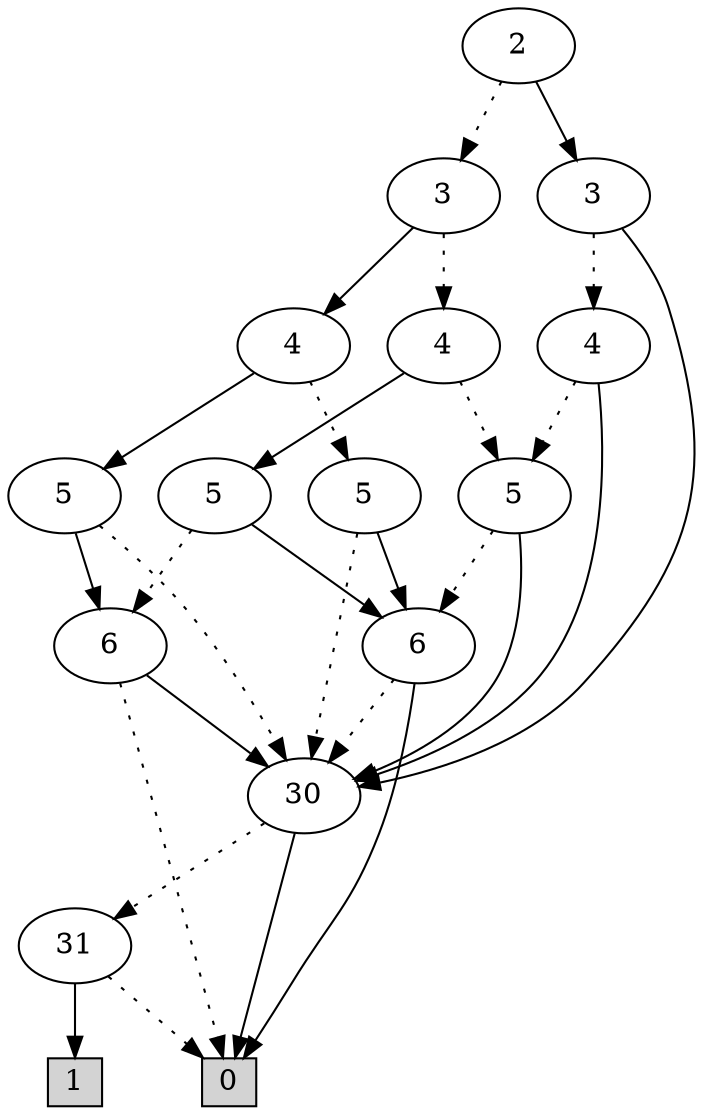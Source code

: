 digraph G {
0 [shape=box, label="0", style=filled, shape=box, height=0.3, width=0.3];
1 [shape=box, label="1", style=filled, shape=box, height=0.3, width=0.3];
46337 [label="2"];
46337 -> 46334 [style=dotted];
46337 -> 46336 [style=filled];
46334 [label="3"];
46334 -> 46330 [style=dotted];
46334 -> 46333 [style=filled];
46330 [label="4"];
46330 -> 46327 [style=dotted];
46330 -> 46329 [style=filled];
46327 [label="5"];
46327 -> 46326 [style=dotted];
46327 -> 8077 [style=filled];
46326 [label="6"];
46326 -> 8077 [style=dotted];
46326 -> 0 [style=filled];
8077 [label="30"];
8077 -> 64 [style=dotted];
8077 -> 0 [style=filled];
64 [label="31"];
64 -> 0 [style=dotted];
64 -> 1 [style=filled];
46329 [label="5"];
46329 -> 46328 [style=dotted];
46329 -> 46326 [style=filled];
46328 [label="6"];
46328 -> 0 [style=dotted];
46328 -> 8077 [style=filled];
46333 [label="4"];
46333 -> 46331 [style=dotted];
46333 -> 46332 [style=filled];
46331 [label="5"];
46331 -> 8077 [style=dotted];
46331 -> 46326 [style=filled];
46332 [label="5"];
46332 -> 8077 [style=dotted];
46332 -> 46328 [style=filled];
46336 [label="3"];
46336 -> 46335 [style=dotted];
46336 -> 8077 [style=filled];
46335 [label="4"];
46335 -> 46327 [style=dotted];
46335 -> 8077 [style=filled];
}
